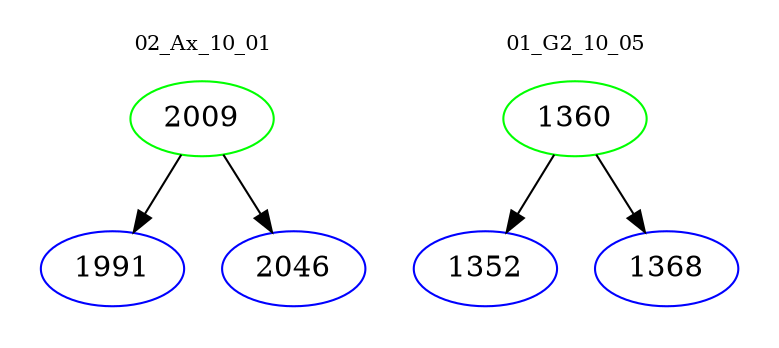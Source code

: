 digraph{
subgraph cluster_0 {
color = white
label = "02_Ax_10_01";
fontsize=10;
T0_2009 [label="2009", color="green"]
T0_2009 -> T0_1991 [color="black"]
T0_1991 [label="1991", color="blue"]
T0_2009 -> T0_2046 [color="black"]
T0_2046 [label="2046", color="blue"]
}
subgraph cluster_1 {
color = white
label = "01_G2_10_05";
fontsize=10;
T1_1360 [label="1360", color="green"]
T1_1360 -> T1_1352 [color="black"]
T1_1352 [label="1352", color="blue"]
T1_1360 -> T1_1368 [color="black"]
T1_1368 [label="1368", color="blue"]
}
}
